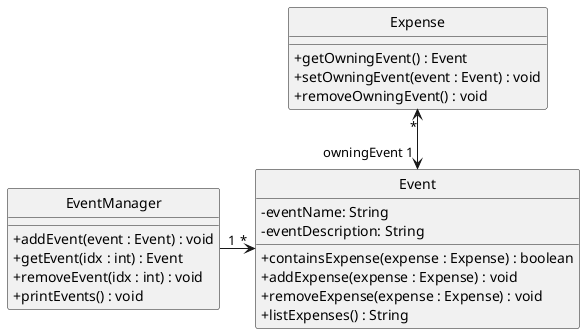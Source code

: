@startuml
skinparam classAttributeIconSize 0
hide circle
skinparam classAttributeIconSize 0

class Event {
    - eventName: String
    - eventDescription: String
    + containsExpense(expense : Expense) : boolean
    + addExpense(expense : Expense) : void
    + removeExpense(expense : Expense) : void
    + listExpenses() : String
}

class EventManager {
    + addEvent(event : Event) : void
    + getEvent(idx : int) : Event
    + removeEvent(idx : int) : void
    + printEvents() : void
}

class Expense {
    + getOwningEvent() : Event
    + setOwningEvent(event : Event) : void
    + removeOwningEvent() : void
}

Expense "*" <--> "owningEvent 1" Event
EventManager "1" -> "*"Event

@enduml
